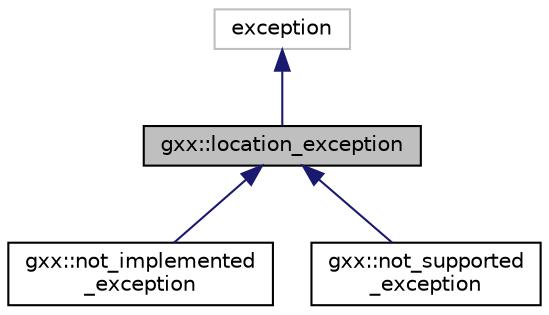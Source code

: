 digraph "gxx::location_exception"
{
  edge [fontname="Helvetica",fontsize="10",labelfontname="Helvetica",labelfontsize="10"];
  node [fontname="Helvetica",fontsize="10",shape=record];
  Node1 [label="gxx::location_exception",height=0.2,width=0.4,color="black", fillcolor="grey75", style="filled", fontcolor="black"];
  Node2 -> Node1 [dir="back",color="midnightblue",fontsize="10",style="solid"];
  Node2 [label="exception",height=0.2,width=0.4,color="grey75", fillcolor="white", style="filled"];
  Node1 -> Node3 [dir="back",color="midnightblue",fontsize="10",style="solid"];
  Node3 [label="gxx::not_implemented\l_exception",height=0.2,width=0.4,color="black", fillcolor="white", style="filled",URL="$structgxx_1_1not__implemented__exception.html"];
  Node1 -> Node4 [dir="back",color="midnightblue",fontsize="10",style="solid"];
  Node4 [label="gxx::not_supported\l_exception",height=0.2,width=0.4,color="black", fillcolor="white", style="filled",URL="$structgxx_1_1not__supported__exception.html"];
}
